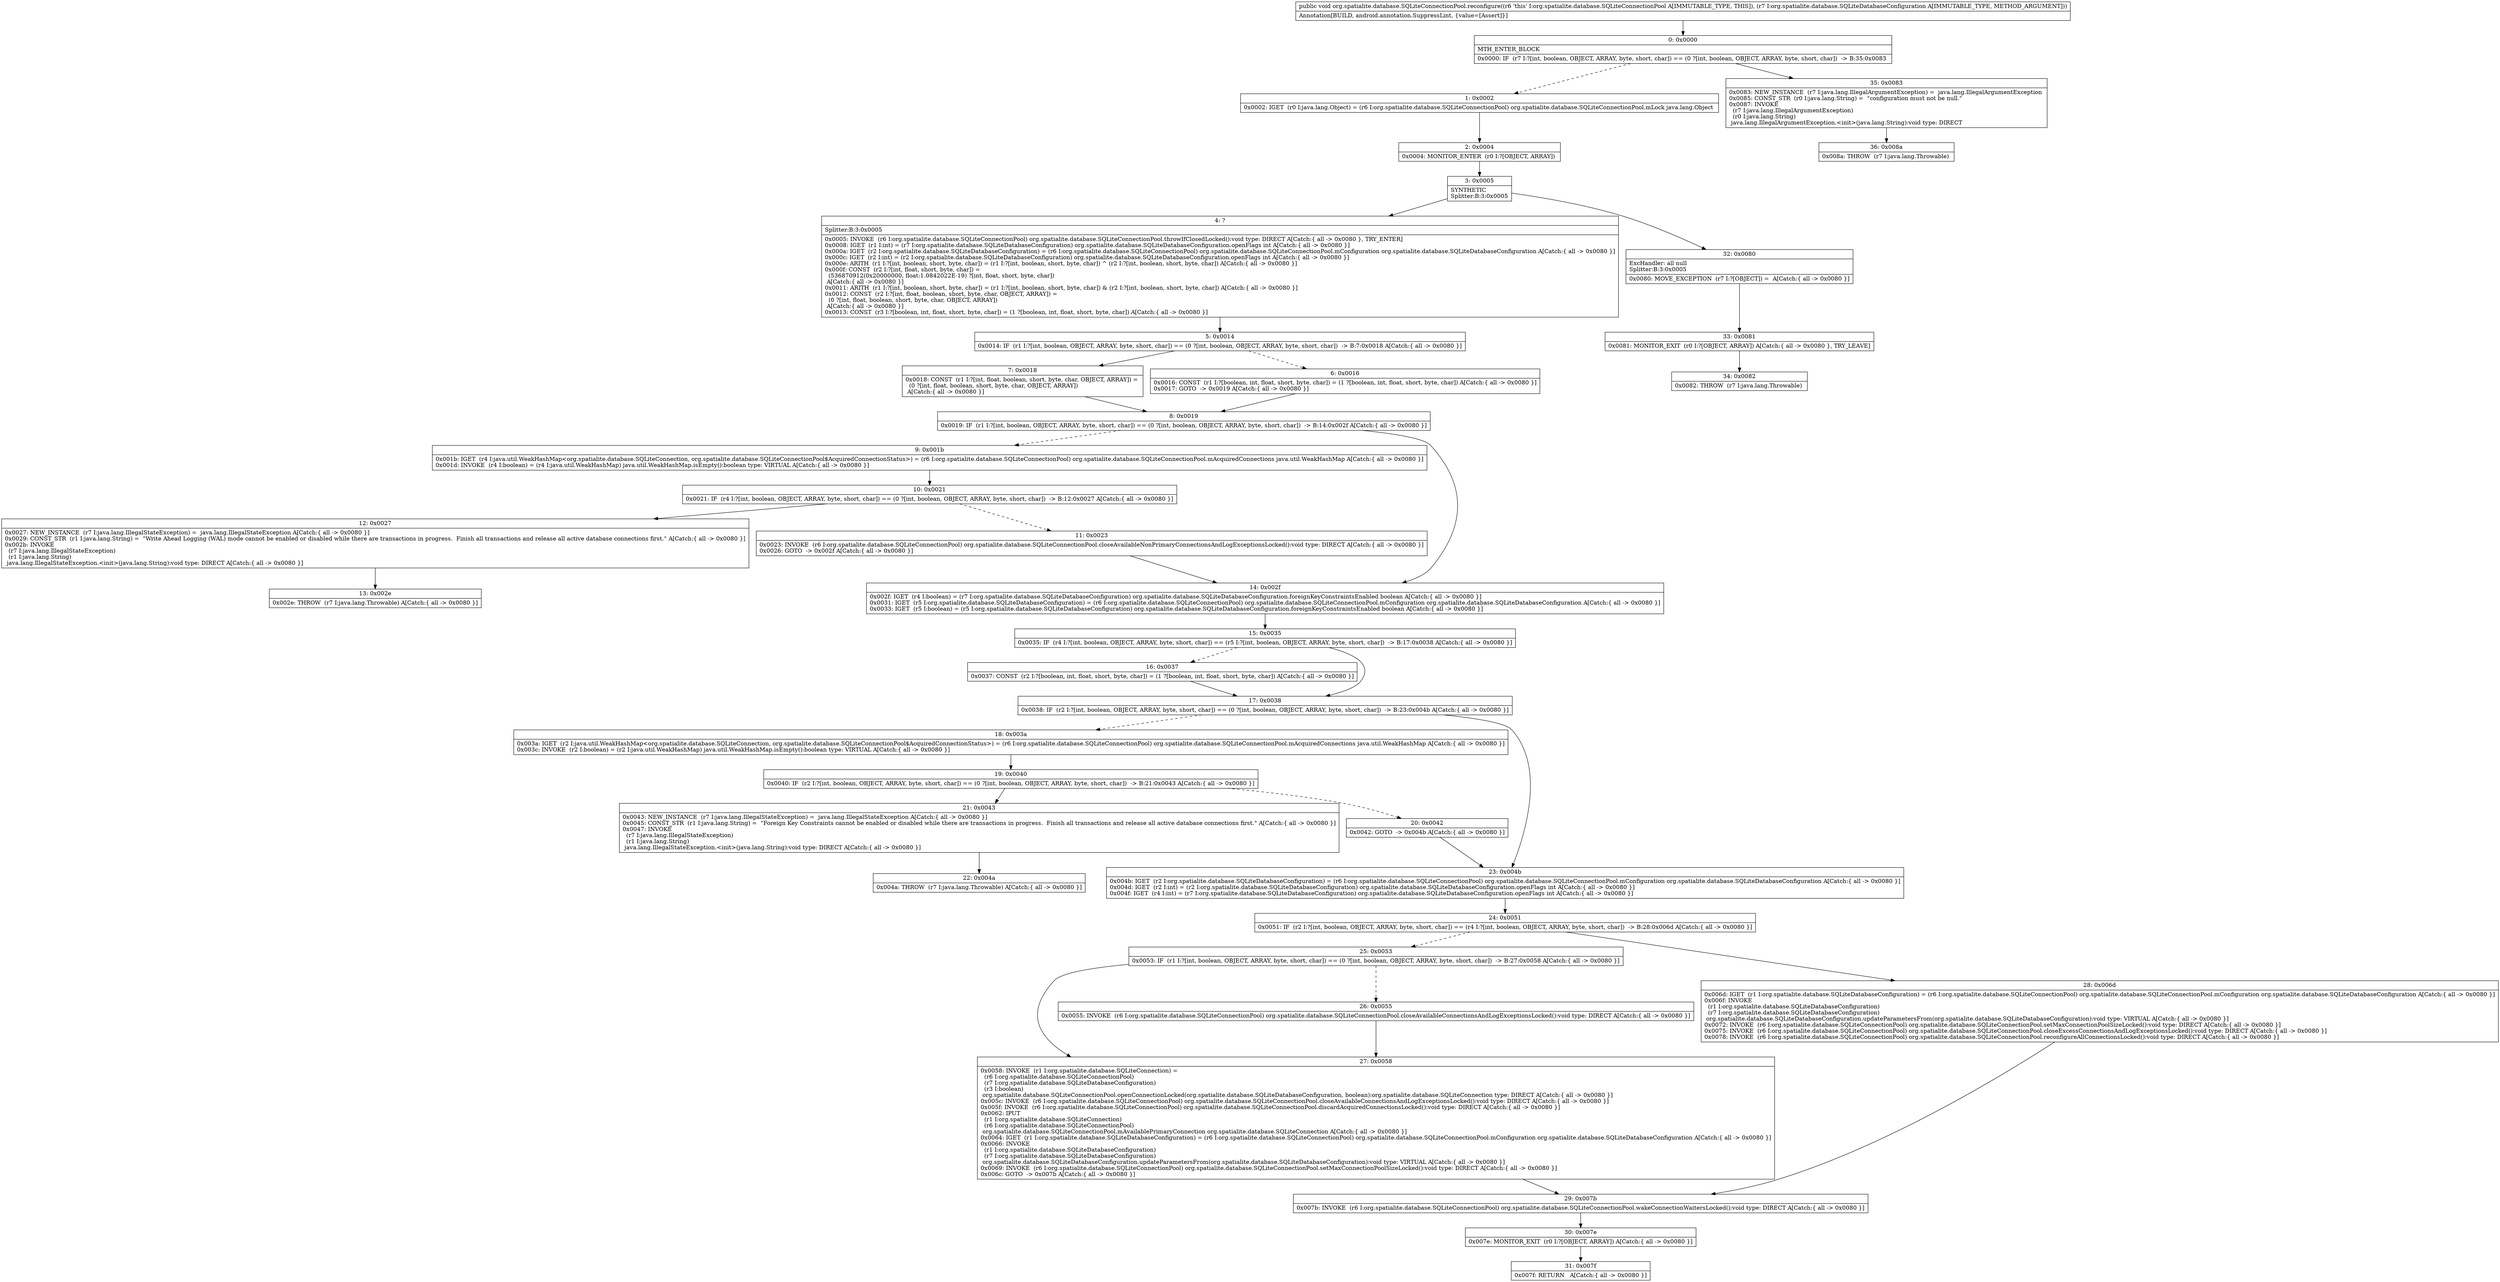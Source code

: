 digraph "CFG fororg.spatialite.database.SQLiteConnectionPool.reconfigure(Lorg\/spatialite\/database\/SQLiteDatabaseConfiguration;)V" {
Node_0 [shape=record,label="{0\:\ 0x0000|MTH_ENTER_BLOCK\l|0x0000: IF  (r7 I:?[int, boolean, OBJECT, ARRAY, byte, short, char]) == (0 ?[int, boolean, OBJECT, ARRAY, byte, short, char])  \-\> B:35:0x0083 \l}"];
Node_1 [shape=record,label="{1\:\ 0x0002|0x0002: IGET  (r0 I:java.lang.Object) = (r6 I:org.spatialite.database.SQLiteConnectionPool) org.spatialite.database.SQLiteConnectionPool.mLock java.lang.Object \l}"];
Node_2 [shape=record,label="{2\:\ 0x0004|0x0004: MONITOR_ENTER  (r0 I:?[OBJECT, ARRAY]) \l}"];
Node_3 [shape=record,label="{3\:\ 0x0005|SYNTHETIC\lSplitter:B:3:0x0005\l}"];
Node_4 [shape=record,label="{4\:\ ?|Splitter:B:3:0x0005\l|0x0005: INVOKE  (r6 I:org.spatialite.database.SQLiteConnectionPool) org.spatialite.database.SQLiteConnectionPool.throwIfClosedLocked():void type: DIRECT A[Catch:\{ all \-\> 0x0080 \}, TRY_ENTER]\l0x0008: IGET  (r1 I:int) = (r7 I:org.spatialite.database.SQLiteDatabaseConfiguration) org.spatialite.database.SQLiteDatabaseConfiguration.openFlags int A[Catch:\{ all \-\> 0x0080 \}]\l0x000a: IGET  (r2 I:org.spatialite.database.SQLiteDatabaseConfiguration) = (r6 I:org.spatialite.database.SQLiteConnectionPool) org.spatialite.database.SQLiteConnectionPool.mConfiguration org.spatialite.database.SQLiteDatabaseConfiguration A[Catch:\{ all \-\> 0x0080 \}]\l0x000c: IGET  (r2 I:int) = (r2 I:org.spatialite.database.SQLiteDatabaseConfiguration) org.spatialite.database.SQLiteDatabaseConfiguration.openFlags int A[Catch:\{ all \-\> 0x0080 \}]\l0x000e: ARITH  (r1 I:?[int, boolean, short, byte, char]) = (r1 I:?[int, boolean, short, byte, char]) ^ (r2 I:?[int, boolean, short, byte, char]) A[Catch:\{ all \-\> 0x0080 \}]\l0x000f: CONST  (r2 I:?[int, float, short, byte, char]) = \l  (536870912(0x20000000, float:1.0842022E\-19) ?[int, float, short, byte, char])\l A[Catch:\{ all \-\> 0x0080 \}]\l0x0011: ARITH  (r1 I:?[int, boolean, short, byte, char]) = (r1 I:?[int, boolean, short, byte, char]) & (r2 I:?[int, boolean, short, byte, char]) A[Catch:\{ all \-\> 0x0080 \}]\l0x0012: CONST  (r2 I:?[int, float, boolean, short, byte, char, OBJECT, ARRAY]) = \l  (0 ?[int, float, boolean, short, byte, char, OBJECT, ARRAY])\l A[Catch:\{ all \-\> 0x0080 \}]\l0x0013: CONST  (r3 I:?[boolean, int, float, short, byte, char]) = (1 ?[boolean, int, float, short, byte, char]) A[Catch:\{ all \-\> 0x0080 \}]\l}"];
Node_5 [shape=record,label="{5\:\ 0x0014|0x0014: IF  (r1 I:?[int, boolean, OBJECT, ARRAY, byte, short, char]) == (0 ?[int, boolean, OBJECT, ARRAY, byte, short, char])  \-\> B:7:0x0018 A[Catch:\{ all \-\> 0x0080 \}]\l}"];
Node_6 [shape=record,label="{6\:\ 0x0016|0x0016: CONST  (r1 I:?[boolean, int, float, short, byte, char]) = (1 ?[boolean, int, float, short, byte, char]) A[Catch:\{ all \-\> 0x0080 \}]\l0x0017: GOTO  \-\> 0x0019 A[Catch:\{ all \-\> 0x0080 \}]\l}"];
Node_7 [shape=record,label="{7\:\ 0x0018|0x0018: CONST  (r1 I:?[int, float, boolean, short, byte, char, OBJECT, ARRAY]) = \l  (0 ?[int, float, boolean, short, byte, char, OBJECT, ARRAY])\l A[Catch:\{ all \-\> 0x0080 \}]\l}"];
Node_8 [shape=record,label="{8\:\ 0x0019|0x0019: IF  (r1 I:?[int, boolean, OBJECT, ARRAY, byte, short, char]) == (0 ?[int, boolean, OBJECT, ARRAY, byte, short, char])  \-\> B:14:0x002f A[Catch:\{ all \-\> 0x0080 \}]\l}"];
Node_9 [shape=record,label="{9\:\ 0x001b|0x001b: IGET  (r4 I:java.util.WeakHashMap\<org.spatialite.database.SQLiteConnection, org.spatialite.database.SQLiteConnectionPool$AcquiredConnectionStatus\>) = (r6 I:org.spatialite.database.SQLiteConnectionPool) org.spatialite.database.SQLiteConnectionPool.mAcquiredConnections java.util.WeakHashMap A[Catch:\{ all \-\> 0x0080 \}]\l0x001d: INVOKE  (r4 I:boolean) = (r4 I:java.util.WeakHashMap) java.util.WeakHashMap.isEmpty():boolean type: VIRTUAL A[Catch:\{ all \-\> 0x0080 \}]\l}"];
Node_10 [shape=record,label="{10\:\ 0x0021|0x0021: IF  (r4 I:?[int, boolean, OBJECT, ARRAY, byte, short, char]) == (0 ?[int, boolean, OBJECT, ARRAY, byte, short, char])  \-\> B:12:0x0027 A[Catch:\{ all \-\> 0x0080 \}]\l}"];
Node_11 [shape=record,label="{11\:\ 0x0023|0x0023: INVOKE  (r6 I:org.spatialite.database.SQLiteConnectionPool) org.spatialite.database.SQLiteConnectionPool.closeAvailableNonPrimaryConnectionsAndLogExceptionsLocked():void type: DIRECT A[Catch:\{ all \-\> 0x0080 \}]\l0x0026: GOTO  \-\> 0x002f A[Catch:\{ all \-\> 0x0080 \}]\l}"];
Node_12 [shape=record,label="{12\:\ 0x0027|0x0027: NEW_INSTANCE  (r7 I:java.lang.IllegalStateException) =  java.lang.IllegalStateException A[Catch:\{ all \-\> 0x0080 \}]\l0x0029: CONST_STR  (r1 I:java.lang.String) =  \"Write Ahead Logging (WAL) mode cannot be enabled or disabled while there are transactions in progress.  Finish all transactions and release all active database connections first.\" A[Catch:\{ all \-\> 0x0080 \}]\l0x002b: INVOKE  \l  (r7 I:java.lang.IllegalStateException)\l  (r1 I:java.lang.String)\l java.lang.IllegalStateException.\<init\>(java.lang.String):void type: DIRECT A[Catch:\{ all \-\> 0x0080 \}]\l}"];
Node_13 [shape=record,label="{13\:\ 0x002e|0x002e: THROW  (r7 I:java.lang.Throwable) A[Catch:\{ all \-\> 0x0080 \}]\l}"];
Node_14 [shape=record,label="{14\:\ 0x002f|0x002f: IGET  (r4 I:boolean) = (r7 I:org.spatialite.database.SQLiteDatabaseConfiguration) org.spatialite.database.SQLiteDatabaseConfiguration.foreignKeyConstraintsEnabled boolean A[Catch:\{ all \-\> 0x0080 \}]\l0x0031: IGET  (r5 I:org.spatialite.database.SQLiteDatabaseConfiguration) = (r6 I:org.spatialite.database.SQLiteConnectionPool) org.spatialite.database.SQLiteConnectionPool.mConfiguration org.spatialite.database.SQLiteDatabaseConfiguration A[Catch:\{ all \-\> 0x0080 \}]\l0x0033: IGET  (r5 I:boolean) = (r5 I:org.spatialite.database.SQLiteDatabaseConfiguration) org.spatialite.database.SQLiteDatabaseConfiguration.foreignKeyConstraintsEnabled boolean A[Catch:\{ all \-\> 0x0080 \}]\l}"];
Node_15 [shape=record,label="{15\:\ 0x0035|0x0035: IF  (r4 I:?[int, boolean, OBJECT, ARRAY, byte, short, char]) == (r5 I:?[int, boolean, OBJECT, ARRAY, byte, short, char])  \-\> B:17:0x0038 A[Catch:\{ all \-\> 0x0080 \}]\l}"];
Node_16 [shape=record,label="{16\:\ 0x0037|0x0037: CONST  (r2 I:?[boolean, int, float, short, byte, char]) = (1 ?[boolean, int, float, short, byte, char]) A[Catch:\{ all \-\> 0x0080 \}]\l}"];
Node_17 [shape=record,label="{17\:\ 0x0038|0x0038: IF  (r2 I:?[int, boolean, OBJECT, ARRAY, byte, short, char]) == (0 ?[int, boolean, OBJECT, ARRAY, byte, short, char])  \-\> B:23:0x004b A[Catch:\{ all \-\> 0x0080 \}]\l}"];
Node_18 [shape=record,label="{18\:\ 0x003a|0x003a: IGET  (r2 I:java.util.WeakHashMap\<org.spatialite.database.SQLiteConnection, org.spatialite.database.SQLiteConnectionPool$AcquiredConnectionStatus\>) = (r6 I:org.spatialite.database.SQLiteConnectionPool) org.spatialite.database.SQLiteConnectionPool.mAcquiredConnections java.util.WeakHashMap A[Catch:\{ all \-\> 0x0080 \}]\l0x003c: INVOKE  (r2 I:boolean) = (r2 I:java.util.WeakHashMap) java.util.WeakHashMap.isEmpty():boolean type: VIRTUAL A[Catch:\{ all \-\> 0x0080 \}]\l}"];
Node_19 [shape=record,label="{19\:\ 0x0040|0x0040: IF  (r2 I:?[int, boolean, OBJECT, ARRAY, byte, short, char]) == (0 ?[int, boolean, OBJECT, ARRAY, byte, short, char])  \-\> B:21:0x0043 A[Catch:\{ all \-\> 0x0080 \}]\l}"];
Node_20 [shape=record,label="{20\:\ 0x0042|0x0042: GOTO  \-\> 0x004b A[Catch:\{ all \-\> 0x0080 \}]\l}"];
Node_21 [shape=record,label="{21\:\ 0x0043|0x0043: NEW_INSTANCE  (r7 I:java.lang.IllegalStateException) =  java.lang.IllegalStateException A[Catch:\{ all \-\> 0x0080 \}]\l0x0045: CONST_STR  (r1 I:java.lang.String) =  \"Foreign Key Constraints cannot be enabled or disabled while there are transactions in progress.  Finish all transactions and release all active database connections first.\" A[Catch:\{ all \-\> 0x0080 \}]\l0x0047: INVOKE  \l  (r7 I:java.lang.IllegalStateException)\l  (r1 I:java.lang.String)\l java.lang.IllegalStateException.\<init\>(java.lang.String):void type: DIRECT A[Catch:\{ all \-\> 0x0080 \}]\l}"];
Node_22 [shape=record,label="{22\:\ 0x004a|0x004a: THROW  (r7 I:java.lang.Throwable) A[Catch:\{ all \-\> 0x0080 \}]\l}"];
Node_23 [shape=record,label="{23\:\ 0x004b|0x004b: IGET  (r2 I:org.spatialite.database.SQLiteDatabaseConfiguration) = (r6 I:org.spatialite.database.SQLiteConnectionPool) org.spatialite.database.SQLiteConnectionPool.mConfiguration org.spatialite.database.SQLiteDatabaseConfiguration A[Catch:\{ all \-\> 0x0080 \}]\l0x004d: IGET  (r2 I:int) = (r2 I:org.spatialite.database.SQLiteDatabaseConfiguration) org.spatialite.database.SQLiteDatabaseConfiguration.openFlags int A[Catch:\{ all \-\> 0x0080 \}]\l0x004f: IGET  (r4 I:int) = (r7 I:org.spatialite.database.SQLiteDatabaseConfiguration) org.spatialite.database.SQLiteDatabaseConfiguration.openFlags int A[Catch:\{ all \-\> 0x0080 \}]\l}"];
Node_24 [shape=record,label="{24\:\ 0x0051|0x0051: IF  (r2 I:?[int, boolean, OBJECT, ARRAY, byte, short, char]) == (r4 I:?[int, boolean, OBJECT, ARRAY, byte, short, char])  \-\> B:28:0x006d A[Catch:\{ all \-\> 0x0080 \}]\l}"];
Node_25 [shape=record,label="{25\:\ 0x0053|0x0053: IF  (r1 I:?[int, boolean, OBJECT, ARRAY, byte, short, char]) == (0 ?[int, boolean, OBJECT, ARRAY, byte, short, char])  \-\> B:27:0x0058 A[Catch:\{ all \-\> 0x0080 \}]\l}"];
Node_26 [shape=record,label="{26\:\ 0x0055|0x0055: INVOKE  (r6 I:org.spatialite.database.SQLiteConnectionPool) org.spatialite.database.SQLiteConnectionPool.closeAvailableConnectionsAndLogExceptionsLocked():void type: DIRECT A[Catch:\{ all \-\> 0x0080 \}]\l}"];
Node_27 [shape=record,label="{27\:\ 0x0058|0x0058: INVOKE  (r1 I:org.spatialite.database.SQLiteConnection) = \l  (r6 I:org.spatialite.database.SQLiteConnectionPool)\l  (r7 I:org.spatialite.database.SQLiteDatabaseConfiguration)\l  (r3 I:boolean)\l org.spatialite.database.SQLiteConnectionPool.openConnectionLocked(org.spatialite.database.SQLiteDatabaseConfiguration, boolean):org.spatialite.database.SQLiteConnection type: DIRECT A[Catch:\{ all \-\> 0x0080 \}]\l0x005c: INVOKE  (r6 I:org.spatialite.database.SQLiteConnectionPool) org.spatialite.database.SQLiteConnectionPool.closeAvailableConnectionsAndLogExceptionsLocked():void type: DIRECT A[Catch:\{ all \-\> 0x0080 \}]\l0x005f: INVOKE  (r6 I:org.spatialite.database.SQLiteConnectionPool) org.spatialite.database.SQLiteConnectionPool.discardAcquiredConnectionsLocked():void type: DIRECT A[Catch:\{ all \-\> 0x0080 \}]\l0x0062: IPUT  \l  (r1 I:org.spatialite.database.SQLiteConnection)\l  (r6 I:org.spatialite.database.SQLiteConnectionPool)\l org.spatialite.database.SQLiteConnectionPool.mAvailablePrimaryConnection org.spatialite.database.SQLiteConnection A[Catch:\{ all \-\> 0x0080 \}]\l0x0064: IGET  (r1 I:org.spatialite.database.SQLiteDatabaseConfiguration) = (r6 I:org.spatialite.database.SQLiteConnectionPool) org.spatialite.database.SQLiteConnectionPool.mConfiguration org.spatialite.database.SQLiteDatabaseConfiguration A[Catch:\{ all \-\> 0x0080 \}]\l0x0066: INVOKE  \l  (r1 I:org.spatialite.database.SQLiteDatabaseConfiguration)\l  (r7 I:org.spatialite.database.SQLiteDatabaseConfiguration)\l org.spatialite.database.SQLiteDatabaseConfiguration.updateParametersFrom(org.spatialite.database.SQLiteDatabaseConfiguration):void type: VIRTUAL A[Catch:\{ all \-\> 0x0080 \}]\l0x0069: INVOKE  (r6 I:org.spatialite.database.SQLiteConnectionPool) org.spatialite.database.SQLiteConnectionPool.setMaxConnectionPoolSizeLocked():void type: DIRECT A[Catch:\{ all \-\> 0x0080 \}]\l0x006c: GOTO  \-\> 0x007b A[Catch:\{ all \-\> 0x0080 \}]\l}"];
Node_28 [shape=record,label="{28\:\ 0x006d|0x006d: IGET  (r1 I:org.spatialite.database.SQLiteDatabaseConfiguration) = (r6 I:org.spatialite.database.SQLiteConnectionPool) org.spatialite.database.SQLiteConnectionPool.mConfiguration org.spatialite.database.SQLiteDatabaseConfiguration A[Catch:\{ all \-\> 0x0080 \}]\l0x006f: INVOKE  \l  (r1 I:org.spatialite.database.SQLiteDatabaseConfiguration)\l  (r7 I:org.spatialite.database.SQLiteDatabaseConfiguration)\l org.spatialite.database.SQLiteDatabaseConfiguration.updateParametersFrom(org.spatialite.database.SQLiteDatabaseConfiguration):void type: VIRTUAL A[Catch:\{ all \-\> 0x0080 \}]\l0x0072: INVOKE  (r6 I:org.spatialite.database.SQLiteConnectionPool) org.spatialite.database.SQLiteConnectionPool.setMaxConnectionPoolSizeLocked():void type: DIRECT A[Catch:\{ all \-\> 0x0080 \}]\l0x0075: INVOKE  (r6 I:org.spatialite.database.SQLiteConnectionPool) org.spatialite.database.SQLiteConnectionPool.closeExcessConnectionsAndLogExceptionsLocked():void type: DIRECT A[Catch:\{ all \-\> 0x0080 \}]\l0x0078: INVOKE  (r6 I:org.spatialite.database.SQLiteConnectionPool) org.spatialite.database.SQLiteConnectionPool.reconfigureAllConnectionsLocked():void type: DIRECT A[Catch:\{ all \-\> 0x0080 \}]\l}"];
Node_29 [shape=record,label="{29\:\ 0x007b|0x007b: INVOKE  (r6 I:org.spatialite.database.SQLiteConnectionPool) org.spatialite.database.SQLiteConnectionPool.wakeConnectionWaitersLocked():void type: DIRECT A[Catch:\{ all \-\> 0x0080 \}]\l}"];
Node_30 [shape=record,label="{30\:\ 0x007e|0x007e: MONITOR_EXIT  (r0 I:?[OBJECT, ARRAY]) A[Catch:\{ all \-\> 0x0080 \}]\l}"];
Node_31 [shape=record,label="{31\:\ 0x007f|0x007f: RETURN   A[Catch:\{ all \-\> 0x0080 \}]\l}"];
Node_32 [shape=record,label="{32\:\ 0x0080|ExcHandler: all null\lSplitter:B:3:0x0005\l|0x0080: MOVE_EXCEPTION  (r7 I:?[OBJECT]) =  A[Catch:\{ all \-\> 0x0080 \}]\l}"];
Node_33 [shape=record,label="{33\:\ 0x0081|0x0081: MONITOR_EXIT  (r0 I:?[OBJECT, ARRAY]) A[Catch:\{ all \-\> 0x0080 \}, TRY_LEAVE]\l}"];
Node_34 [shape=record,label="{34\:\ 0x0082|0x0082: THROW  (r7 I:java.lang.Throwable) \l}"];
Node_35 [shape=record,label="{35\:\ 0x0083|0x0083: NEW_INSTANCE  (r7 I:java.lang.IllegalArgumentException) =  java.lang.IllegalArgumentException \l0x0085: CONST_STR  (r0 I:java.lang.String) =  \"configuration must not be null.\" \l0x0087: INVOKE  \l  (r7 I:java.lang.IllegalArgumentException)\l  (r0 I:java.lang.String)\l java.lang.IllegalArgumentException.\<init\>(java.lang.String):void type: DIRECT \l}"];
Node_36 [shape=record,label="{36\:\ 0x008a|0x008a: THROW  (r7 I:java.lang.Throwable) \l}"];
MethodNode[shape=record,label="{public void org.spatialite.database.SQLiteConnectionPool.reconfigure((r6 'this' I:org.spatialite.database.SQLiteConnectionPool A[IMMUTABLE_TYPE, THIS]), (r7 I:org.spatialite.database.SQLiteDatabaseConfiguration A[IMMUTABLE_TYPE, METHOD_ARGUMENT]))  | Annotation[BUILD, android.annotation.SuppressLint, \{value=[Assert]\}]\l}"];
MethodNode -> Node_0;
Node_0 -> Node_1[style=dashed];
Node_0 -> Node_35;
Node_1 -> Node_2;
Node_2 -> Node_3;
Node_3 -> Node_4;
Node_3 -> Node_32;
Node_4 -> Node_5;
Node_5 -> Node_6[style=dashed];
Node_5 -> Node_7;
Node_6 -> Node_8;
Node_7 -> Node_8;
Node_8 -> Node_9[style=dashed];
Node_8 -> Node_14;
Node_9 -> Node_10;
Node_10 -> Node_11[style=dashed];
Node_10 -> Node_12;
Node_11 -> Node_14;
Node_12 -> Node_13;
Node_14 -> Node_15;
Node_15 -> Node_16[style=dashed];
Node_15 -> Node_17;
Node_16 -> Node_17;
Node_17 -> Node_18[style=dashed];
Node_17 -> Node_23;
Node_18 -> Node_19;
Node_19 -> Node_20[style=dashed];
Node_19 -> Node_21;
Node_20 -> Node_23;
Node_21 -> Node_22;
Node_23 -> Node_24;
Node_24 -> Node_25[style=dashed];
Node_24 -> Node_28;
Node_25 -> Node_26[style=dashed];
Node_25 -> Node_27;
Node_26 -> Node_27;
Node_27 -> Node_29;
Node_28 -> Node_29;
Node_29 -> Node_30;
Node_30 -> Node_31;
Node_32 -> Node_33;
Node_33 -> Node_34;
Node_35 -> Node_36;
}

